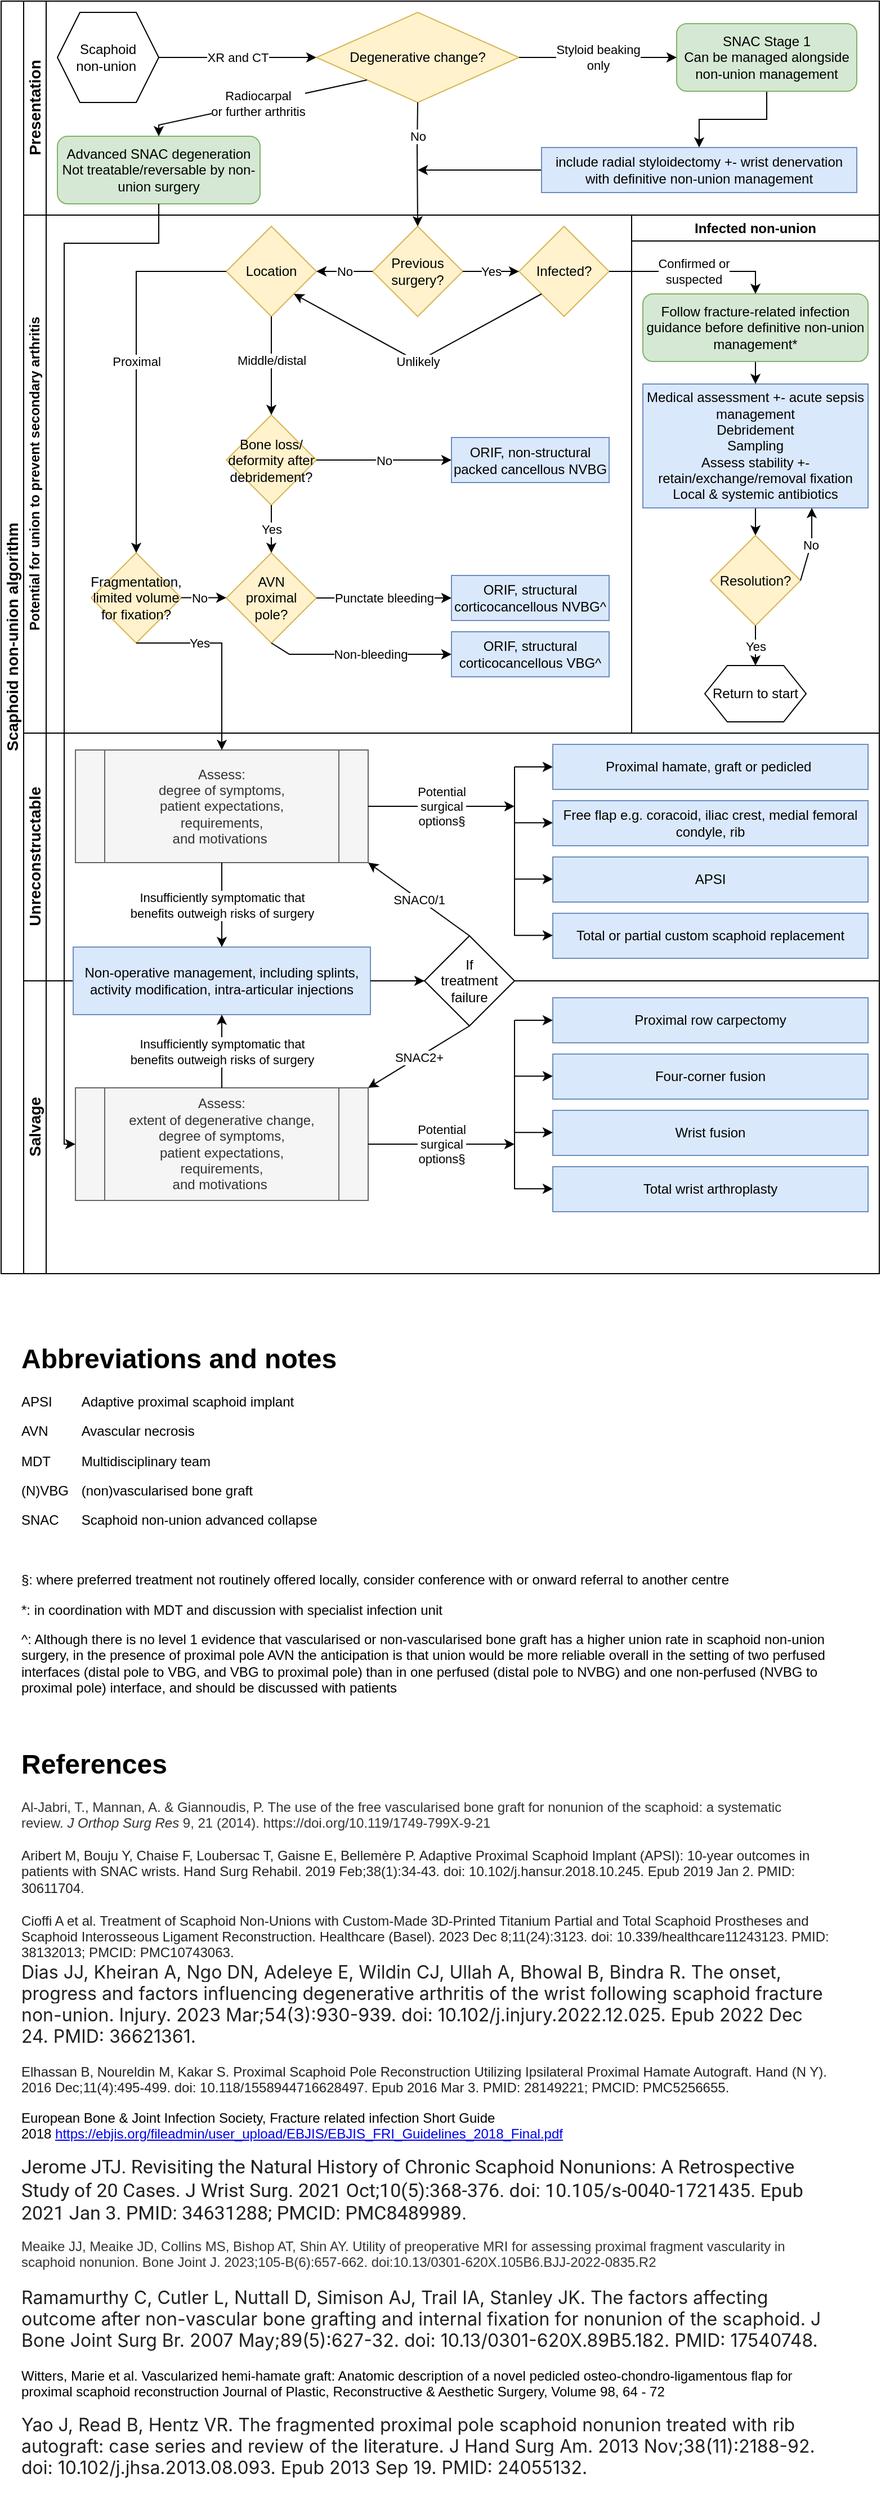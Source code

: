 <mxfile version="24.7.17">
  <diagram id="prtHgNgQTEPvFCAcTncT" name="Page-1">
    <mxGraphModel dx="1247" dy="982" grid="1" gridSize="10" guides="1" tooltips="1" connect="1" arrows="1" fold="1" page="1" pageScale="1" pageWidth="827" pageHeight="1169" math="0" shadow="0">
      <root>
        <mxCell id="0" />
        <mxCell id="1" parent="0" />
        <mxCell id="dNxyNK7c78bLwvsdeMH5-19" value="Scaphoid non-union algorithm" style="swimlane;html=1;childLayout=stackLayout;resizeParent=1;resizeParentMax=0;horizontal=0;startSize=20;horizontalStack=0;fontSize=14;" parent="1" vertex="1">
          <mxGeometry x="24" y="15" width="780" height="1130" as="geometry" />
        </mxCell>
        <mxCell id="dNxyNK7c78bLwvsdeMH5-20" value="Presentation" style="swimlane;html=1;startSize=20;horizontal=0;fontSize=14;" parent="dNxyNK7c78bLwvsdeMH5-19" vertex="1">
          <mxGeometry x="20" width="760" height="190" as="geometry" />
        </mxCell>
        <mxCell id="KyIwBhKpUNpI25Vdc8Lh-61" value="Degenerative change?" style="rhombus;whiteSpace=wrap;html=1;fillColor=#fff2cc;strokeColor=#d6b656;" parent="dNxyNK7c78bLwvsdeMH5-20" vertex="1">
          <mxGeometry x="260" y="10" width="180" height="80" as="geometry" />
        </mxCell>
        <mxCell id="KyIwBhKpUNpI25Vdc8Lh-89" value="" style="edgeStyle=orthogonalEdgeStyle;rounded=0;orthogonalLoop=1;jettySize=auto;html=1;" parent="dNxyNK7c78bLwvsdeMH5-20" source="KyIwBhKpUNpI25Vdc8Lh-63" target="KyIwBhKpUNpI25Vdc8Lh-88" edge="1">
          <mxGeometry relative="1" as="geometry" />
        </mxCell>
        <mxCell id="KyIwBhKpUNpI25Vdc8Lh-63" value="SNAC Stage 1&lt;div&gt;Can be managed alongside non-union management&lt;/div&gt;" style="rounded=1;whiteSpace=wrap;html=1;fillColor=#d5e8d4;strokeColor=#82b366;" parent="dNxyNK7c78bLwvsdeMH5-20" vertex="1">
          <mxGeometry x="580" y="20" width="160" height="60" as="geometry" />
        </mxCell>
        <mxCell id="KyIwBhKpUNpI25Vdc8Lh-64" value="" style="endArrow=classic;html=1;rounded=0;entryX=0;entryY=0.5;entryDx=0;entryDy=0;exitX=1;exitY=0.5;exitDx=0;exitDy=0;" parent="dNxyNK7c78bLwvsdeMH5-20" source="KyIwBhKpUNpI25Vdc8Lh-61" target="KyIwBhKpUNpI25Vdc8Lh-63" edge="1">
          <mxGeometry relative="1" as="geometry">
            <mxPoint x="390" y="49.5" as="sourcePoint" />
            <mxPoint x="490" y="49.5" as="targetPoint" />
          </mxGeometry>
        </mxCell>
        <mxCell id="KyIwBhKpUNpI25Vdc8Lh-65" value="Styloid beaking&lt;div&gt;only&lt;/div&gt;" style="edgeLabel;resizable=0;html=1;;align=center;verticalAlign=middle;" parent="KyIwBhKpUNpI25Vdc8Lh-64" connectable="0" vertex="1">
          <mxGeometry relative="1" as="geometry" />
        </mxCell>
        <mxCell id="KyIwBhKpUNpI25Vdc8Lh-66" value="Scaphoid&lt;div&gt;non-union&amp;nbsp;&lt;/div&gt;" style="shape=hexagon;perimeter=hexagonPerimeter2;whiteSpace=wrap;html=1;fixedSize=1;" parent="dNxyNK7c78bLwvsdeMH5-20" vertex="1">
          <mxGeometry x="30" y="10" width="90" height="80" as="geometry" />
        </mxCell>
        <mxCell id="KyIwBhKpUNpI25Vdc8Lh-59" value="Advanced SNAC degeneration&lt;div&gt;Not treatable/reversable by non-union surgery&lt;/div&gt;" style="rounded=1;whiteSpace=wrap;html=1;fillColor=#d5e8d4;strokeColor=#82b366;" parent="dNxyNK7c78bLwvsdeMH5-20" vertex="1">
          <mxGeometry x="30" y="120" width="180" height="60" as="geometry" />
        </mxCell>
        <mxCell id="KyIwBhKpUNpI25Vdc8Lh-67" value="" style="endArrow=classic;html=1;rounded=0;exitX=0;exitY=1;exitDx=0;exitDy=0;entryX=0.5;entryY=0;entryDx=0;entryDy=0;" parent="dNxyNK7c78bLwvsdeMH5-20" source="KyIwBhKpUNpI25Vdc8Lh-61" target="KyIwBhKpUNpI25Vdc8Lh-59" edge="1">
          <mxGeometry relative="1" as="geometry">
            <mxPoint x="240" y="90" as="sourcePoint" />
            <mxPoint x="60" y="150" as="targetPoint" />
            <Array as="points">
              <mxPoint x="120" y="110" />
            </Array>
          </mxGeometry>
        </mxCell>
        <mxCell id="KyIwBhKpUNpI25Vdc8Lh-68" value="Radiocarpal&lt;div&gt;or further arthritis&lt;/div&gt;" style="edgeLabel;resizable=0;html=1;;align=center;verticalAlign=middle;" parent="KyIwBhKpUNpI25Vdc8Lh-67" connectable="0" vertex="1">
          <mxGeometry relative="1" as="geometry" />
        </mxCell>
        <mxCell id="KyIwBhKpUNpI25Vdc8Lh-69" value="" style="endArrow=classic;html=1;rounded=0;exitX=1;exitY=0.5;exitDx=0;exitDy=0;entryX=0;entryY=0.5;entryDx=0;entryDy=0;" parent="dNxyNK7c78bLwvsdeMH5-20" source="KyIwBhKpUNpI25Vdc8Lh-66" target="KyIwBhKpUNpI25Vdc8Lh-61" edge="1">
          <mxGeometry relative="1" as="geometry">
            <mxPoint x="130" y="49.5" as="sourcePoint" />
            <mxPoint x="230" y="49.5" as="targetPoint" />
          </mxGeometry>
        </mxCell>
        <mxCell id="KyIwBhKpUNpI25Vdc8Lh-70" value="XR and CT" style="edgeLabel;resizable=0;html=1;;align=center;verticalAlign=middle;" parent="KyIwBhKpUNpI25Vdc8Lh-69" connectable="0" vertex="1">
          <mxGeometry relative="1" as="geometry" />
        </mxCell>
        <mxCell id="GJUMKdBJynLQCOJIfzVS-9" style="edgeStyle=orthogonalEdgeStyle;rounded=0;orthogonalLoop=1;jettySize=auto;html=1;exitX=0;exitY=0.5;exitDx=0;exitDy=0;" parent="dNxyNK7c78bLwvsdeMH5-20" source="KyIwBhKpUNpI25Vdc8Lh-88" edge="1">
          <mxGeometry relative="1" as="geometry">
            <mxPoint x="350" y="150" as="targetPoint" />
          </mxGeometry>
        </mxCell>
        <mxCell id="KyIwBhKpUNpI25Vdc8Lh-88" value="include radial styloidectomy +- wrist denervation with definitive non-union management" style="rounded=0;whiteSpace=wrap;html=1;fontFamily=Helvetica;fontSize=12;align=center;fillColor=#dae8fc;strokeColor=#6c8ebf;" parent="dNxyNK7c78bLwvsdeMH5-20" vertex="1">
          <mxGeometry x="460" y="130" width="280" height="40" as="geometry" />
        </mxCell>
        <mxCell id="dNxyNK7c78bLwvsdeMH5-21" value="Potential for union to prevent secondary arthritis" style="swimlane;html=1;startSize=20;horizontal=0;" parent="dNxyNK7c78bLwvsdeMH5-19" vertex="1">
          <mxGeometry x="20" y="190" width="760" height="460" as="geometry" />
        </mxCell>
        <mxCell id="KyIwBhKpUNpI25Vdc8Lh-51" value="Infected non-union" style="swimlane;whiteSpace=wrap;html=1;" parent="dNxyNK7c78bLwvsdeMH5-21" vertex="1">
          <mxGeometry x="540" width="220" height="460" as="geometry" />
        </mxCell>
        <mxCell id="GJUMKdBJynLQCOJIfzVS-12" style="edgeStyle=orthogonalEdgeStyle;rounded=0;orthogonalLoop=1;jettySize=auto;html=1;exitX=0.5;exitY=1;exitDx=0;exitDy=0;entryX=0.5;entryY=0;entryDx=0;entryDy=0;" parent="KyIwBhKpUNpI25Vdc8Lh-51" source="GJUMKdBJynLQCOJIfzVS-5" target="GJUMKdBJynLQCOJIfzVS-6" edge="1">
          <mxGeometry relative="1" as="geometry" />
        </mxCell>
        <mxCell id="GJUMKdBJynLQCOJIfzVS-5" value="Follow fracture-related infection guidance before definitive non-union management*" style="rounded=1;whiteSpace=wrap;html=1;fillColor=#d5e8d4;strokeColor=#82b366;" parent="KyIwBhKpUNpI25Vdc8Lh-51" vertex="1">
          <mxGeometry x="10" y="70" width="200" height="60" as="geometry" />
        </mxCell>
        <mxCell id="GJUMKdBJynLQCOJIfzVS-14" value="" style="edgeStyle=orthogonalEdgeStyle;rounded=0;orthogonalLoop=1;jettySize=auto;html=1;" parent="KyIwBhKpUNpI25Vdc8Lh-51" source="GJUMKdBJynLQCOJIfzVS-6" target="GJUMKdBJynLQCOJIfzVS-13" edge="1">
          <mxGeometry relative="1" as="geometry" />
        </mxCell>
        <mxCell id="GJUMKdBJynLQCOJIfzVS-6" value="Medical assessment +- acute sepsis management&lt;div&gt;Debridement&lt;/div&gt;&lt;div&gt;Sampling&lt;/div&gt;&lt;div&gt;Assess stability +- retain/exchange/removal fixation&lt;/div&gt;&lt;div&gt;Local &amp;amp; systemic antibiotics&lt;/div&gt;" style="rounded=0;whiteSpace=wrap;html=1;fontFamily=Helvetica;fontSize=12;align=center;fillColor=#dae8fc;strokeColor=#6c8ebf;" parent="KyIwBhKpUNpI25Vdc8Lh-51" vertex="1">
          <mxGeometry x="10" y="150" width="200" height="110" as="geometry" />
        </mxCell>
        <mxCell id="GJUMKdBJynLQCOJIfzVS-13" value="Resolution?" style="rhombus;whiteSpace=wrap;html=1;fillColor=#fff2cc;strokeColor=#d6b656;rounded=0;" parent="KyIwBhKpUNpI25Vdc8Lh-51" vertex="1">
          <mxGeometry x="70" y="284.5" width="80" height="80" as="geometry" />
        </mxCell>
        <mxCell id="GJUMKdBJynLQCOJIfzVS-15" value="" style="endArrow=classic;html=1;rounded=0;exitX=1;exitY=0.5;exitDx=0;exitDy=0;entryX=0.75;entryY=1;entryDx=0;entryDy=0;" parent="KyIwBhKpUNpI25Vdc8Lh-51" source="GJUMKdBJynLQCOJIfzVS-13" target="GJUMKdBJynLQCOJIfzVS-6" edge="1">
          <mxGeometry relative="1" as="geometry">
            <mxPoint x="170" y="320" as="sourcePoint" />
            <mxPoint x="270" y="320" as="targetPoint" />
            <Array as="points">
              <mxPoint x="160" y="290" />
            </Array>
          </mxGeometry>
        </mxCell>
        <mxCell id="GJUMKdBJynLQCOJIfzVS-16" value="No" style="edgeLabel;resizable=0;html=1;;align=center;verticalAlign=middle;" parent="GJUMKdBJynLQCOJIfzVS-15" connectable="0" vertex="1">
          <mxGeometry relative="1" as="geometry" />
        </mxCell>
        <mxCell id="GJUMKdBJynLQCOJIfzVS-17" value="Return to start" style="shape=hexagon;perimeter=hexagonPerimeter2;whiteSpace=wrap;html=1;fixedSize=1;" parent="KyIwBhKpUNpI25Vdc8Lh-51" vertex="1">
          <mxGeometry x="65" y="400" width="90" height="50" as="geometry" />
        </mxCell>
        <mxCell id="GJUMKdBJynLQCOJIfzVS-20" value="" style="endArrow=classic;html=1;rounded=0;exitX=0.5;exitY=1;exitDx=0;exitDy=0;entryX=0.5;entryY=0;entryDx=0;entryDy=0;" parent="KyIwBhKpUNpI25Vdc8Lh-51" source="GJUMKdBJynLQCOJIfzVS-13" target="GJUMKdBJynLQCOJIfzVS-17" edge="1">
          <mxGeometry relative="1" as="geometry">
            <mxPoint x="-240" y="340" as="sourcePoint" />
            <mxPoint x="-140" y="340" as="targetPoint" />
          </mxGeometry>
        </mxCell>
        <mxCell id="GJUMKdBJynLQCOJIfzVS-21" value="Yes" style="edgeLabel;resizable=0;html=1;;align=center;verticalAlign=middle;" parent="GJUMKdBJynLQCOJIfzVS-20" connectable="0" vertex="1">
          <mxGeometry relative="1" as="geometry" />
        </mxCell>
        <mxCell id="GJUMKdBJynLQCOJIfzVS-1" value="Previous surgery?" style="rhombus;whiteSpace=wrap;html=1;fillColor=#fff2cc;strokeColor=#d6b656;" parent="dNxyNK7c78bLwvsdeMH5-21" vertex="1">
          <mxGeometry x="310" y="10" width="80" height="80" as="geometry" />
        </mxCell>
        <mxCell id="GJUMKdBJynLQCOJIfzVS-3" value="Infected?" style="rhombus;whiteSpace=wrap;html=1;fillColor=#fff2cc;strokeColor=#d6b656;" parent="dNxyNK7c78bLwvsdeMH5-21" vertex="1">
          <mxGeometry x="440" y="10" width="80" height="80" as="geometry" />
        </mxCell>
        <mxCell id="GJUMKdBJynLQCOJIfzVS-10" value="" style="endArrow=classic;html=1;rounded=0;exitX=1;exitY=0.5;exitDx=0;exitDy=0;entryX=0.5;entryY=0;entryDx=0;entryDy=0;" parent="dNxyNK7c78bLwvsdeMH5-21" source="GJUMKdBJynLQCOJIfzVS-3" target="GJUMKdBJynLQCOJIfzVS-5" edge="1">
          <mxGeometry relative="1" as="geometry">
            <mxPoint x="300" y="150" as="sourcePoint" />
            <mxPoint x="400" y="150" as="targetPoint" />
            <Array as="points">
              <mxPoint x="650" y="50" />
            </Array>
          </mxGeometry>
        </mxCell>
        <mxCell id="GJUMKdBJynLQCOJIfzVS-11" value="Confirmed or&lt;div&gt;suspected&lt;/div&gt;" style="edgeLabel;resizable=0;html=1;;align=center;verticalAlign=middle;" parent="GJUMKdBJynLQCOJIfzVS-10" connectable="0" vertex="1">
          <mxGeometry relative="1" as="geometry" />
        </mxCell>
        <mxCell id="GJUMKdBJynLQCOJIfzVS-22" value="Location" style="rhombus;whiteSpace=wrap;html=1;fillColor=#fff2cc;strokeColor=#d6b656;" parent="dNxyNK7c78bLwvsdeMH5-21" vertex="1">
          <mxGeometry x="180" y="10" width="80" height="80" as="geometry" />
        </mxCell>
        <mxCell id="GJUMKdBJynLQCOJIfzVS-26" value="Bone loss/&lt;div&gt;deformity after debridement?&lt;/div&gt;" style="rhombus;whiteSpace=wrap;html=1;fillColor=#fff2cc;strokeColor=#d6b656;" parent="dNxyNK7c78bLwvsdeMH5-21" vertex="1">
          <mxGeometry x="180" y="177.5" width="80" height="80" as="geometry" />
        </mxCell>
        <mxCell id="GJUMKdBJynLQCOJIfzVS-30" value="Fragmentation, limited volume for fixation?" style="rhombus;whiteSpace=wrap;html=1;fillColor=#fff2cc;strokeColor=#d6b656;" parent="dNxyNK7c78bLwvsdeMH5-21" vertex="1">
          <mxGeometry x="60" y="300" width="80" height="80" as="geometry" />
        </mxCell>
        <mxCell id="GJUMKdBJynLQCOJIfzVS-32" value="AVN&lt;div&gt;proximal&lt;/div&gt;&lt;div&gt;pole?&lt;/div&gt;" style="rhombus;whiteSpace=wrap;html=1;fillColor=#fff2cc;strokeColor=#d6b656;" parent="dNxyNK7c78bLwvsdeMH5-21" vertex="1">
          <mxGeometry x="180" y="300" width="80" height="80" as="geometry" />
        </mxCell>
        <mxCell id="DTwYqxWka7T2AqBQr2B2-1" value="" style="endArrow=classic;html=1;rounded=0;exitX=0;exitY=0.5;exitDx=0;exitDy=0;entryX=0.5;entryY=0;entryDx=0;entryDy=0;" parent="dNxyNK7c78bLwvsdeMH5-21" source="GJUMKdBJynLQCOJIfzVS-22" target="GJUMKdBJynLQCOJIfzVS-30" edge="1">
          <mxGeometry relative="1" as="geometry">
            <mxPoint x="99.5" y="90" as="sourcePoint" />
            <mxPoint x="99.5" y="160" as="targetPoint" />
            <Array as="points">
              <mxPoint x="100" y="50" />
              <mxPoint x="100" y="130" />
            </Array>
          </mxGeometry>
        </mxCell>
        <mxCell id="DTwYqxWka7T2AqBQr2B2-2" value="Proximal" style="edgeLabel;resizable=0;html=1;;align=center;verticalAlign=middle;" parent="DTwYqxWka7T2AqBQr2B2-1" connectable="0" vertex="1">
          <mxGeometry relative="1" as="geometry">
            <mxPoint y="-5" as="offset" />
          </mxGeometry>
        </mxCell>
        <mxCell id="GJUMKdBJynLQCOJIfzVS-24" value="" style="endArrow=classic;html=1;rounded=0;exitX=0.5;exitY=1;exitDx=0;exitDy=0;entryX=0.5;entryY=0;entryDx=0;entryDy=0;" parent="dNxyNK7c78bLwvsdeMH5-21" source="GJUMKdBJynLQCOJIfzVS-22" target="GJUMKdBJynLQCOJIfzVS-26" edge="1">
          <mxGeometry relative="1" as="geometry">
            <mxPoint x="330" y="320" as="sourcePoint" />
            <mxPoint x="190" y="180" as="targetPoint" />
          </mxGeometry>
        </mxCell>
        <mxCell id="GJUMKdBJynLQCOJIfzVS-25" value="Middle/distal" style="edgeLabel;resizable=0;html=1;;align=center;verticalAlign=middle;" parent="GJUMKdBJynLQCOJIfzVS-24" connectable="0" vertex="1">
          <mxGeometry relative="1" as="geometry">
            <mxPoint y="-5" as="offset" />
          </mxGeometry>
        </mxCell>
        <mxCell id="DTwYqxWka7T2AqBQr2B2-3" value="" style="endArrow=classic;html=1;rounded=0;exitX=0;exitY=0.5;exitDx=0;exitDy=0;entryX=1;entryY=0.5;entryDx=0;entryDy=0;" parent="dNxyNK7c78bLwvsdeMH5-21" source="GJUMKdBJynLQCOJIfzVS-1" target="GJUMKdBJynLQCOJIfzVS-22" edge="1">
          <mxGeometry relative="1" as="geometry">
            <mxPoint x="300" y="430" as="sourcePoint" />
            <mxPoint x="400" y="430" as="targetPoint" />
          </mxGeometry>
        </mxCell>
        <mxCell id="DTwYqxWka7T2AqBQr2B2-4" value="No" style="edgeLabel;resizable=0;html=1;;align=center;verticalAlign=middle;" parent="DTwYqxWka7T2AqBQr2B2-3" connectable="0" vertex="1">
          <mxGeometry relative="1" as="geometry" />
        </mxCell>
        <mxCell id="DTwYqxWka7T2AqBQr2B2-5" value="" style="endArrow=classic;html=1;rounded=0;exitX=1;exitY=0.5;exitDx=0;exitDy=0;entryX=0;entryY=0.5;entryDx=0;entryDy=0;" parent="dNxyNK7c78bLwvsdeMH5-21" source="GJUMKdBJynLQCOJIfzVS-1" target="GJUMKdBJynLQCOJIfzVS-3" edge="1">
          <mxGeometry relative="1" as="geometry">
            <mxPoint x="320" y="270" as="sourcePoint" />
            <mxPoint x="420" y="270" as="targetPoint" />
          </mxGeometry>
        </mxCell>
        <mxCell id="DTwYqxWka7T2AqBQr2B2-6" value="Yes" style="edgeLabel;resizable=0;html=1;;align=center;verticalAlign=middle;" parent="DTwYqxWka7T2AqBQr2B2-5" connectable="0" vertex="1">
          <mxGeometry relative="1" as="geometry" />
        </mxCell>
        <mxCell id="DTwYqxWka7T2AqBQr2B2-7" value="" style="endArrow=classic;html=1;rounded=0;exitX=0;exitY=1;exitDx=0;exitDy=0;entryX=1;entryY=1;entryDx=0;entryDy=0;" parent="dNxyNK7c78bLwvsdeMH5-21" source="GJUMKdBJynLQCOJIfzVS-3" target="GJUMKdBJynLQCOJIfzVS-22" edge="1">
          <mxGeometry relative="1" as="geometry">
            <mxPoint x="300" y="120" as="sourcePoint" />
            <mxPoint x="400" y="120" as="targetPoint" />
            <Array as="points">
              <mxPoint x="350" y="130" />
            </Array>
          </mxGeometry>
        </mxCell>
        <mxCell id="DTwYqxWka7T2AqBQr2B2-8" value="Unlikely" style="edgeLabel;resizable=0;html=1;;align=center;verticalAlign=middle;" parent="DTwYqxWka7T2AqBQr2B2-7" connectable="0" vertex="1">
          <mxGeometry relative="1" as="geometry" />
        </mxCell>
        <mxCell id="DTwYqxWka7T2AqBQr2B2-9" value="ORIF, non-structural packed cancellous NVBG" style="rounded=0;whiteSpace=wrap;html=1;fontFamily=Helvetica;fontSize=12;align=center;fillColor=#dae8fc;strokeColor=#6c8ebf;" parent="dNxyNK7c78bLwvsdeMH5-21" vertex="1">
          <mxGeometry x="380" y="197.5" width="140" height="40" as="geometry" />
        </mxCell>
        <mxCell id="DTwYqxWka7T2AqBQr2B2-12" value="" style="endArrow=classic;html=1;rounded=0;exitX=1;exitY=0.5;exitDx=0;exitDy=0;entryX=0;entryY=0.5;entryDx=0;entryDy=0;" parent="dNxyNK7c78bLwvsdeMH5-21" source="GJUMKdBJynLQCOJIfzVS-26" target="DTwYqxWka7T2AqBQr2B2-9" edge="1">
          <mxGeometry relative="1" as="geometry">
            <mxPoint x="320" y="60" as="sourcePoint" />
            <mxPoint x="270" y="60" as="targetPoint" />
          </mxGeometry>
        </mxCell>
        <mxCell id="DTwYqxWka7T2AqBQr2B2-13" value="No" style="edgeLabel;resizable=0;html=1;;align=center;verticalAlign=middle;" parent="DTwYqxWka7T2AqBQr2B2-12" connectable="0" vertex="1">
          <mxGeometry relative="1" as="geometry" />
        </mxCell>
        <mxCell id="DTwYqxWka7T2AqBQr2B2-14" value="" style="endArrow=classic;html=1;rounded=0;exitX=1;exitY=0.5;exitDx=0;exitDy=0;" parent="dNxyNK7c78bLwvsdeMH5-21" edge="1">
          <mxGeometry relative="1" as="geometry">
            <mxPoint x="140" y="339.8" as="sourcePoint" />
            <mxPoint x="180" y="339.8" as="targetPoint" />
            <Array as="points" />
          </mxGeometry>
        </mxCell>
        <mxCell id="DTwYqxWka7T2AqBQr2B2-15" value="No" style="edgeLabel;resizable=0;html=1;;align=center;verticalAlign=middle;" parent="DTwYqxWka7T2AqBQr2B2-14" connectable="0" vertex="1">
          <mxGeometry relative="1" as="geometry">
            <mxPoint x="-4" as="offset" />
          </mxGeometry>
        </mxCell>
        <mxCell id="DTwYqxWka7T2AqBQr2B2-17" value="" style="endArrow=classic;html=1;rounded=0;exitX=0.5;exitY=1;exitDx=0;exitDy=0;entryX=0.5;entryY=0;entryDx=0;entryDy=0;" parent="dNxyNK7c78bLwvsdeMH5-21" source="GJUMKdBJynLQCOJIfzVS-26" target="GJUMKdBJynLQCOJIfzVS-32" edge="1">
          <mxGeometry relative="1" as="geometry">
            <mxPoint x="240" y="270" as="sourcePoint" />
            <mxPoint x="290" y="270" as="targetPoint" />
          </mxGeometry>
        </mxCell>
        <mxCell id="DTwYqxWka7T2AqBQr2B2-18" value="Yes" style="edgeLabel;resizable=0;html=1;;align=center;verticalAlign=middle;" parent="DTwYqxWka7T2AqBQr2B2-17" connectable="0" vertex="1">
          <mxGeometry relative="1" as="geometry" />
        </mxCell>
        <mxCell id="DTwYqxWka7T2AqBQr2B2-19" value="ORIF, structural corticocancellous NVBG^" style="rounded=0;whiteSpace=wrap;html=1;fontFamily=Helvetica;fontSize=12;align=center;fillColor=#dae8fc;strokeColor=#6c8ebf;" parent="dNxyNK7c78bLwvsdeMH5-21" vertex="1">
          <mxGeometry x="380" y="320" width="140" height="40" as="geometry" />
        </mxCell>
        <mxCell id="DTwYqxWka7T2AqBQr2B2-20" value="ORIF, structural corticocancellous VBG^" style="rounded=0;whiteSpace=wrap;html=1;fontFamily=Helvetica;fontSize=12;align=center;fillColor=#dae8fc;strokeColor=#6c8ebf;" parent="dNxyNK7c78bLwvsdeMH5-21" vertex="1">
          <mxGeometry x="380" y="370" width="140" height="40" as="geometry" />
        </mxCell>
        <mxCell id="DTwYqxWka7T2AqBQr2B2-21" value="" style="endArrow=classic;html=1;rounded=0;exitX=1;exitY=0.5;exitDx=0;exitDy=0;entryX=0;entryY=0.5;entryDx=0;entryDy=0;" parent="dNxyNK7c78bLwvsdeMH5-21" source="GJUMKdBJynLQCOJIfzVS-32" target="DTwYqxWka7T2AqBQr2B2-19" edge="1">
          <mxGeometry relative="1" as="geometry">
            <mxPoint x="270" y="339.66" as="sourcePoint" />
            <mxPoint x="370" y="339.66" as="targetPoint" />
          </mxGeometry>
        </mxCell>
        <mxCell id="DTwYqxWka7T2AqBQr2B2-22" value="Punctate bleeding" style="edgeLabel;resizable=0;html=1;;align=center;verticalAlign=middle;" parent="DTwYqxWka7T2AqBQr2B2-21" connectable="0" vertex="1">
          <mxGeometry relative="1" as="geometry" />
        </mxCell>
        <mxCell id="V9zsYjX7iu7tiQ65q-al-1" value="" style="endArrow=classic;html=1;rounded=0;exitX=0.5;exitY=1;exitDx=0;exitDy=0;entryX=0;entryY=0.5;entryDx=0;entryDy=0;" edge="1" parent="dNxyNK7c78bLwvsdeMH5-21" source="GJUMKdBJynLQCOJIfzVS-32" target="DTwYqxWka7T2AqBQr2B2-20">
          <mxGeometry relative="1" as="geometry">
            <mxPoint x="230" y="380" as="sourcePoint" />
            <mxPoint x="376" y="380" as="targetPoint" />
            <Array as="points">
              <mxPoint x="236" y="390" />
              <mxPoint x="296" y="390" />
            </Array>
          </mxGeometry>
        </mxCell>
        <mxCell id="V9zsYjX7iu7tiQ65q-al-2" value="Non-bleeding" style="edgeLabel;resizable=0;html=1;;align=center;verticalAlign=middle;" connectable="0" vertex="1" parent="V9zsYjX7iu7tiQ65q-al-1">
          <mxGeometry relative="1" as="geometry">
            <mxPoint x="9" as="offset" />
          </mxGeometry>
        </mxCell>
        <mxCell id="V9zsYjX7iu7tiQ65q-al-11" value="Unreconstructable" style="swimlane;html=1;startSize=20;horizontal=0;fontSize=14;" vertex="1" parent="dNxyNK7c78bLwvsdeMH5-19">
          <mxGeometry x="20" y="650" width="760" height="220" as="geometry">
            <mxRectangle x="20" y="320" width="670" height="30" as="alternateBounds" />
          </mxGeometry>
        </mxCell>
        <mxCell id="V9zsYjX7iu7tiQ65q-al-12" value="Total or partial custom scaphoid replacement" style="rounded=0;whiteSpace=wrap;html=1;fontFamily=Helvetica;fontSize=12;align=center;fillColor=#dae8fc;strokeColor=#6c8ebf;" vertex="1" parent="V9zsYjX7iu7tiQ65q-al-11">
          <mxGeometry x="470" y="160" width="280" height="40" as="geometry" />
        </mxCell>
        <mxCell id="V9zsYjX7iu7tiQ65q-al-13" value="APSI" style="rounded=0;whiteSpace=wrap;html=1;fontFamily=Helvetica;fontSize=12;align=center;fillColor=#dae8fc;strokeColor=#6c8ebf;" vertex="1" parent="V9zsYjX7iu7tiQ65q-al-11">
          <mxGeometry x="470" y="110" width="280" height="40" as="geometry" />
        </mxCell>
        <mxCell id="V9zsYjX7iu7tiQ65q-al-14" value="Free flap e.g. coracoid, iliac crest, medial femoral condyle, rib" style="rounded=0;whiteSpace=wrap;html=1;fontFamily=Helvetica;fontSize=12;align=center;fillColor=#dae8fc;strokeColor=#6c8ebf;" vertex="1" parent="V9zsYjX7iu7tiQ65q-al-11">
          <mxGeometry x="470" y="60" width="280" height="40" as="geometry" />
        </mxCell>
        <mxCell id="V9zsYjX7iu7tiQ65q-al-15" value="Proximal hamate, graft or pedicled&amp;nbsp;" style="rounded=0;whiteSpace=wrap;html=1;fontFamily=Helvetica;fontSize=12;align=center;fillColor=#dae8fc;strokeColor=#6c8ebf;" vertex="1" parent="V9zsYjX7iu7tiQ65q-al-11">
          <mxGeometry x="470" y="10" width="280" height="40" as="geometry" />
        </mxCell>
        <mxCell id="V9zsYjX7iu7tiQ65q-al-18" value="Assess:&lt;div&gt;degree of symptoms,&lt;/div&gt;&lt;div&gt;patient expectations,&lt;/div&gt;&lt;div&gt;requirements,&lt;/div&gt;&lt;div&gt;and motivations&amp;nbsp;&lt;/div&gt;" style="shape=process;whiteSpace=wrap;html=1;backgroundOutline=1;fillColor=#f5f5f5;fontColor=#333333;strokeColor=#666666;" vertex="1" parent="V9zsYjX7iu7tiQ65q-al-11">
          <mxGeometry x="46" y="15" width="260" height="100" as="geometry" />
        </mxCell>
        <mxCell id="V9zsYjX7iu7tiQ65q-al-33" value="" style="endArrow=none;html=1;rounded=0;" edge="1" parent="V9zsYjX7iu7tiQ65q-al-11">
          <mxGeometry width="50" height="50" relative="1" as="geometry">
            <mxPoint x="436" y="180" as="sourcePoint" />
            <mxPoint x="436" y="30" as="targetPoint" />
          </mxGeometry>
        </mxCell>
        <mxCell id="V9zsYjX7iu7tiQ65q-al-36" value="" style="endArrow=classic;html=1;rounded=0;entryX=0;entryY=0.5;entryDx=0;entryDy=0;" edge="1" parent="V9zsYjX7iu7tiQ65q-al-11" target="V9zsYjX7iu7tiQ65q-al-15">
          <mxGeometry width="50" height="50" relative="1" as="geometry">
            <mxPoint x="436" y="30" as="sourcePoint" />
            <mxPoint x="486" y="-25" as="targetPoint" />
          </mxGeometry>
        </mxCell>
        <mxCell id="V9zsYjX7iu7tiQ65q-al-37" value="" style="endArrow=classic;html=1;rounded=0;entryX=0;entryY=0.5;entryDx=0;entryDy=0;" edge="1" parent="V9zsYjX7iu7tiQ65q-al-11">
          <mxGeometry width="50" height="50" relative="1" as="geometry">
            <mxPoint x="436" y="79.66" as="sourcePoint" />
            <mxPoint x="470" y="79.66" as="targetPoint" />
          </mxGeometry>
        </mxCell>
        <mxCell id="V9zsYjX7iu7tiQ65q-al-38" value="" style="endArrow=classic;html=1;rounded=0;entryX=0;entryY=0.5;entryDx=0;entryDy=0;" edge="1" parent="V9zsYjX7iu7tiQ65q-al-11">
          <mxGeometry width="50" height="50" relative="1" as="geometry">
            <mxPoint x="436" y="129.66" as="sourcePoint" />
            <mxPoint x="470" y="129.66" as="targetPoint" />
          </mxGeometry>
        </mxCell>
        <mxCell id="V9zsYjX7iu7tiQ65q-al-39" value="" style="endArrow=classic;html=1;rounded=0;entryX=0;entryY=0.5;entryDx=0;entryDy=0;" edge="1" parent="V9zsYjX7iu7tiQ65q-al-11">
          <mxGeometry width="50" height="50" relative="1" as="geometry">
            <mxPoint x="436" y="179.66" as="sourcePoint" />
            <mxPoint x="470" y="179.66" as="targetPoint" />
          </mxGeometry>
        </mxCell>
        <mxCell id="V9zsYjX7iu7tiQ65q-al-40" value="" style="endArrow=classic;html=1;rounded=0;exitX=1;exitY=0.5;exitDx=0;exitDy=0;" edge="1" parent="V9zsYjX7iu7tiQ65q-al-11" source="V9zsYjX7iu7tiQ65q-al-18">
          <mxGeometry relative="1" as="geometry">
            <mxPoint x="316" y="79.8" as="sourcePoint" />
            <mxPoint x="436" y="65" as="targetPoint" />
          </mxGeometry>
        </mxCell>
        <mxCell id="V9zsYjX7iu7tiQ65q-al-41" value="Potential&lt;div&gt;surgical&lt;div&gt;options§&lt;/div&gt;&lt;/div&gt;" style="edgeLabel;resizable=0;html=1;;align=center;verticalAlign=middle;" connectable="0" vertex="1" parent="V9zsYjX7iu7tiQ65q-al-40">
          <mxGeometry relative="1" as="geometry" />
        </mxCell>
        <mxCell id="V9zsYjX7iu7tiQ65q-al-4" value="Salvage" style="swimlane;html=1;startSize=20;horizontal=0;fontSize=14;" vertex="1" parent="dNxyNK7c78bLwvsdeMH5-19">
          <mxGeometry x="20" y="870" width="760" height="260" as="geometry">
            <mxRectangle x="20" y="240" width="430" height="30" as="alternateBounds" />
          </mxGeometry>
        </mxCell>
        <mxCell id="V9zsYjX7iu7tiQ65q-al-6" value="Assess:&lt;div&gt;extent of degenerative change,&lt;/div&gt;&lt;div&gt;degree of symptoms,&lt;/div&gt;&lt;div&gt;patient expectations,&lt;/div&gt;&lt;div&gt;requirements,&lt;/div&gt;&lt;div&gt;and motivations&amp;nbsp;&lt;/div&gt;" style="shape=process;whiteSpace=wrap;html=1;backgroundOutline=1;fillColor=#f5f5f5;fontColor=#333333;strokeColor=#666666;" vertex="1" parent="V9zsYjX7iu7tiQ65q-al-4">
          <mxGeometry x="46" y="95" width="260" height="100" as="geometry" />
        </mxCell>
        <mxCell id="V9zsYjX7iu7tiQ65q-al-7" value="Proximal row carpectomy" style="rounded=0;whiteSpace=wrap;html=1;fontFamily=Helvetica;fontSize=12;align=center;fillColor=#dae8fc;strokeColor=#6c8ebf;" vertex="1" parent="V9zsYjX7iu7tiQ65q-al-4">
          <mxGeometry x="470" y="15" width="280" height="40" as="geometry" />
        </mxCell>
        <mxCell id="V9zsYjX7iu7tiQ65q-al-8" value="Four-corner fusion" style="rounded=0;whiteSpace=wrap;html=1;fontFamily=Helvetica;fontSize=12;align=center;fillColor=#dae8fc;strokeColor=#6c8ebf;" vertex="1" parent="V9zsYjX7iu7tiQ65q-al-4">
          <mxGeometry x="470" y="65" width="280" height="40" as="geometry" />
        </mxCell>
        <mxCell id="V9zsYjX7iu7tiQ65q-al-9" value="Total wrist arthroplasty" style="rounded=0;whiteSpace=wrap;html=1;fontFamily=Helvetica;fontSize=12;align=center;fillColor=#dae8fc;strokeColor=#6c8ebf;" vertex="1" parent="V9zsYjX7iu7tiQ65q-al-4">
          <mxGeometry x="470" y="165" width="280" height="40" as="geometry" />
        </mxCell>
        <mxCell id="V9zsYjX7iu7tiQ65q-al-10" value="Wrist fusion" style="rounded=0;whiteSpace=wrap;html=1;fontFamily=Helvetica;fontSize=12;align=center;fillColor=#dae8fc;strokeColor=#6c8ebf;" vertex="1" parent="V9zsYjX7iu7tiQ65q-al-4">
          <mxGeometry x="470" y="115" width="280" height="40" as="geometry" />
        </mxCell>
        <mxCell id="V9zsYjX7iu7tiQ65q-al-23" value="&lt;div&gt;If&lt;/div&gt;treatment&lt;div&gt;failure&lt;/div&gt;" style="rhombus;whiteSpace=wrap;html=1;" vertex="1" parent="V9zsYjX7iu7tiQ65q-al-4">
          <mxGeometry x="356" y="-40" width="80" height="80" as="geometry" />
        </mxCell>
        <mxCell id="V9zsYjX7iu7tiQ65q-al-5" value="Non-operative management, including splints, activity modification, intra-articular injections" style="rounded=0;whiteSpace=wrap;html=1;fontFamily=Helvetica;fontSize=12;align=center;fillColor=#dae8fc;strokeColor=#6c8ebf;" vertex="1" parent="V9zsYjX7iu7tiQ65q-al-4">
          <mxGeometry x="44" y="-30" width="264" height="60" as="geometry" />
        </mxCell>
        <mxCell id="V9zsYjX7iu7tiQ65q-al-27" value="" style="endArrow=classic;html=1;rounded=0;exitX=0.5;exitY=0;exitDx=0;exitDy=0;entryX=0.5;entryY=1;entryDx=0;entryDy=0;" edge="1" parent="V9zsYjX7iu7tiQ65q-al-4" source="V9zsYjX7iu7tiQ65q-al-6" target="V9zsYjX7iu7tiQ65q-al-5">
          <mxGeometry relative="1" as="geometry">
            <mxPoint x="186" y="85" as="sourcePoint" />
            <mxPoint x="286" y="85" as="targetPoint" />
          </mxGeometry>
        </mxCell>
        <mxCell id="V9zsYjX7iu7tiQ65q-al-28" value="&lt;span style=&quot;caret-color: rgb(0, 0, 0); color: rgb(0, 0, 0); font-family: Helvetica; font-size: 11px; font-style: normal; font-variant-caps: normal; font-weight: 400; letter-spacing: normal; orphans: auto; text-align: center; text-indent: 0px; text-transform: none; white-space: nowrap; widows: auto; word-spacing: 0px; -webkit-text-stroke-width: 0px; background-color: rgb(255, 255, 255); text-decoration: none; display: inline !important; float: none;&quot;&gt;Insufficiently symptomatic that&lt;/span&gt;&lt;div style=&quot;caret-color: rgb(0, 0, 0); color: rgb(0, 0, 0); font-family: Helvetica; font-size: 11px; font-style: normal; font-variant-caps: normal; font-weight: 400; letter-spacing: normal; orphans: auto; text-align: center; text-indent: 0px; text-transform: none; white-space: nowrap; widows: auto; word-spacing: 0px; -webkit-text-stroke-width: 0px; background-color: rgb(255, 255, 255); text-decoration: none;&quot;&gt;benefits outweigh risks of surgery&lt;/div&gt;" style="edgeLabel;resizable=0;html=1;;align=center;verticalAlign=middle;" connectable="0" vertex="1" parent="V9zsYjX7iu7tiQ65q-al-27">
          <mxGeometry relative="1" as="geometry" />
        </mxCell>
        <mxCell id="V9zsYjX7iu7tiQ65q-al-24" value="" style="endArrow=classic;html=1;rounded=0;exitX=1;exitY=0.5;exitDx=0;exitDy=0;entryX=0;entryY=0.5;entryDx=0;entryDy=0;" edge="1" parent="V9zsYjX7iu7tiQ65q-al-4" source="V9zsYjX7iu7tiQ65q-al-5" target="V9zsYjX7iu7tiQ65q-al-23">
          <mxGeometry width="50" height="50" relative="1" as="geometry">
            <mxPoint x="346" y="-305" as="sourcePoint" />
            <mxPoint x="396" y="-355" as="targetPoint" />
          </mxGeometry>
        </mxCell>
        <mxCell id="V9zsYjX7iu7tiQ65q-al-31" value="" style="endArrow=classic;html=1;rounded=0;exitX=0.5;exitY=1;exitDx=0;exitDy=0;entryX=1;entryY=0;entryDx=0;entryDy=0;" edge="1" parent="V9zsYjX7iu7tiQ65q-al-4" source="V9zsYjX7iu7tiQ65q-al-23" target="V9zsYjX7iu7tiQ65q-al-6">
          <mxGeometry relative="1" as="geometry">
            <mxPoint x="406" y="-30" as="sourcePoint" />
            <mxPoint x="396" y="85" as="targetPoint" />
          </mxGeometry>
        </mxCell>
        <mxCell id="V9zsYjX7iu7tiQ65q-al-32" value="SNAC2+" style="edgeLabel;resizable=0;html=1;;align=center;verticalAlign=middle;" connectable="0" vertex="1" parent="V9zsYjX7iu7tiQ65q-al-31">
          <mxGeometry relative="1" as="geometry" />
        </mxCell>
        <mxCell id="V9zsYjX7iu7tiQ65q-al-42" value="" style="endArrow=none;html=1;rounded=0;" edge="1" parent="V9zsYjX7iu7tiQ65q-al-4">
          <mxGeometry width="50" height="50" relative="1" as="geometry">
            <mxPoint x="436" y="185" as="sourcePoint" />
            <mxPoint x="436" y="35" as="targetPoint" />
          </mxGeometry>
        </mxCell>
        <mxCell id="V9zsYjX7iu7tiQ65q-al-43" value="" style="endArrow=classic;html=1;rounded=0;entryX=0;entryY=0.5;entryDx=0;entryDy=0;" edge="1" parent="V9zsYjX7iu7tiQ65q-al-4">
          <mxGeometry width="50" height="50" relative="1" as="geometry">
            <mxPoint x="436" y="35" as="sourcePoint" />
            <mxPoint x="470" y="35" as="targetPoint" />
          </mxGeometry>
        </mxCell>
        <mxCell id="V9zsYjX7iu7tiQ65q-al-44" value="" style="endArrow=classic;html=1;rounded=0;entryX=0;entryY=0.5;entryDx=0;entryDy=0;" edge="1" parent="V9zsYjX7iu7tiQ65q-al-4">
          <mxGeometry width="50" height="50" relative="1" as="geometry">
            <mxPoint x="436" y="84.66" as="sourcePoint" />
            <mxPoint x="470" y="84.66" as="targetPoint" />
          </mxGeometry>
        </mxCell>
        <mxCell id="V9zsYjX7iu7tiQ65q-al-45" value="" style="endArrow=classic;html=1;rounded=0;entryX=0;entryY=0.5;entryDx=0;entryDy=0;" edge="1" parent="V9zsYjX7iu7tiQ65q-al-4">
          <mxGeometry width="50" height="50" relative="1" as="geometry">
            <mxPoint x="436" y="134.66" as="sourcePoint" />
            <mxPoint x="470" y="134.66" as="targetPoint" />
          </mxGeometry>
        </mxCell>
        <mxCell id="V9zsYjX7iu7tiQ65q-al-46" value="" style="endArrow=classic;html=1;rounded=0;entryX=0;entryY=0.5;entryDx=0;entryDy=0;" edge="1" parent="V9zsYjX7iu7tiQ65q-al-4">
          <mxGeometry width="50" height="50" relative="1" as="geometry">
            <mxPoint x="436" y="184.66" as="sourcePoint" />
            <mxPoint x="470" y="184.66" as="targetPoint" />
          </mxGeometry>
        </mxCell>
        <mxCell id="V9zsYjX7iu7tiQ65q-al-47" value="" style="endArrow=classic;html=1;rounded=0;exitX=1;exitY=0.5;exitDx=0;exitDy=0;" edge="1" parent="V9zsYjX7iu7tiQ65q-al-4" source="V9zsYjX7iu7tiQ65q-al-6">
          <mxGeometry relative="1" as="geometry">
            <mxPoint x="308" y="144.8" as="sourcePoint" />
            <mxPoint x="436" y="145" as="targetPoint" />
          </mxGeometry>
        </mxCell>
        <mxCell id="V9zsYjX7iu7tiQ65q-al-48" value="Potential&lt;div&gt;surgical&lt;div&gt;options§&lt;/div&gt;&lt;/div&gt;" style="edgeLabel;resizable=0;html=1;;align=center;verticalAlign=middle;" connectable="0" vertex="1" parent="V9zsYjX7iu7tiQ65q-al-47">
          <mxGeometry relative="1" as="geometry" />
        </mxCell>
        <mxCell id="GJUMKdBJynLQCOJIfzVS-7" value="" style="endArrow=classic;html=1;rounded=0;exitX=0.5;exitY=1;exitDx=0;exitDy=0;entryX=0.5;entryY=0;entryDx=0;entryDy=0;" parent="dNxyNK7c78bLwvsdeMH5-19" edge="1" target="GJUMKdBJynLQCOJIfzVS-1" source="KyIwBhKpUNpI25Vdc8Lh-61">
          <mxGeometry relative="1" as="geometry">
            <mxPoint x="369.5" y="100" as="sourcePoint" />
            <mxPoint x="369.5" y="270" as="targetPoint" />
            <Array as="points">
              <mxPoint x="369.5" y="130" />
            </Array>
          </mxGeometry>
        </mxCell>
        <mxCell id="GJUMKdBJynLQCOJIfzVS-8" value="No" style="edgeLabel;resizable=0;html=1;;align=center;verticalAlign=middle;" parent="GJUMKdBJynLQCOJIfzVS-7" connectable="0" vertex="1">
          <mxGeometry relative="1" as="geometry">
            <mxPoint y="-25" as="offset" />
          </mxGeometry>
        </mxCell>
        <mxCell id="V9zsYjX7iu7tiQ65q-al-21" value="" style="endArrow=classic;html=1;rounded=0;exitX=0.5;exitY=1;exitDx=0;exitDy=0;entryX=0.5;entryY=0;entryDx=0;entryDy=0;" edge="1" parent="dNxyNK7c78bLwvsdeMH5-19" source="GJUMKdBJynLQCOJIfzVS-30" target="V9zsYjX7iu7tiQ65q-al-18">
          <mxGeometry relative="1" as="geometry">
            <mxPoint x="126" y="615" as="sourcePoint" />
            <mxPoint x="226" y="615" as="targetPoint" />
            <Array as="points">
              <mxPoint x="196" y="570" />
            </Array>
          </mxGeometry>
        </mxCell>
        <mxCell id="V9zsYjX7iu7tiQ65q-al-22" value="Yes" style="edgeLabel;resizable=0;html=1;;align=center;verticalAlign=middle;" connectable="0" vertex="1" parent="V9zsYjX7iu7tiQ65q-al-21">
          <mxGeometry relative="1" as="geometry">
            <mxPoint x="-20" y="-10" as="offset" />
          </mxGeometry>
        </mxCell>
        <mxCell id="V9zsYjX7iu7tiQ65q-al-25" value="" style="endArrow=classic;html=1;rounded=0;exitX=0.5;exitY=1;exitDx=0;exitDy=0;entryX=0.5;entryY=0;entryDx=0;entryDy=0;" edge="1" parent="dNxyNK7c78bLwvsdeMH5-19" source="V9zsYjX7iu7tiQ65q-al-18" target="V9zsYjX7iu7tiQ65q-al-5">
          <mxGeometry relative="1" as="geometry">
            <mxPoint x="216" y="800" as="sourcePoint" />
            <mxPoint x="316" y="800" as="targetPoint" />
          </mxGeometry>
        </mxCell>
        <mxCell id="V9zsYjX7iu7tiQ65q-al-26" value="Insufficiently symptomatic that&lt;div&gt;benefits outweigh risks of surgery&lt;/div&gt;" style="edgeLabel;resizable=0;html=1;;align=center;verticalAlign=middle;" connectable="0" vertex="1" parent="V9zsYjX7iu7tiQ65q-al-25">
          <mxGeometry relative="1" as="geometry" />
        </mxCell>
        <mxCell id="V9zsYjX7iu7tiQ65q-al-29" value="" style="endArrow=classic;html=1;rounded=0;exitX=0.5;exitY=0;exitDx=0;exitDy=0;entryX=1;entryY=1;entryDx=0;entryDy=0;" edge="1" parent="dNxyNK7c78bLwvsdeMH5-19" source="V9zsYjX7iu7tiQ65q-al-23" target="V9zsYjX7iu7tiQ65q-al-18">
          <mxGeometry relative="1" as="geometry">
            <mxPoint x="336" y="685" as="sourcePoint" />
            <mxPoint x="416" y="775" as="targetPoint" />
          </mxGeometry>
        </mxCell>
        <mxCell id="V9zsYjX7iu7tiQ65q-al-30" value="SNAC0/1" style="edgeLabel;resizable=0;html=1;;align=center;verticalAlign=middle;" connectable="0" vertex="1" parent="V9zsYjX7iu7tiQ65q-al-29">
          <mxGeometry relative="1" as="geometry" />
        </mxCell>
        <mxCell id="V9zsYjX7iu7tiQ65q-al-49" style="edgeStyle=orthogonalEdgeStyle;rounded=0;orthogonalLoop=1;jettySize=auto;html=1;exitX=0.5;exitY=1;exitDx=0;exitDy=0;entryX=0;entryY=0.5;entryDx=0;entryDy=0;" edge="1" parent="dNxyNK7c78bLwvsdeMH5-19" source="KyIwBhKpUNpI25Vdc8Lh-59" target="V9zsYjX7iu7tiQ65q-al-6">
          <mxGeometry relative="1" as="geometry">
            <Array as="points">
              <mxPoint x="140" y="215" />
              <mxPoint x="56" y="215" />
              <mxPoint x="56" y="1015" />
            </Array>
          </mxGeometry>
        </mxCell>
        <mxCell id="GJUMKdBJynLQCOJIfzVS-18" value="&lt;h1 style=&quot;margin-top: 0px;&quot;&gt;Abbreviations and notes&lt;/h1&gt;&lt;p&gt;&lt;span style=&quot;font-size: 12px; font-weight: normal;&quot;&gt;APSI&lt;span style=&quot;white-space: pre;&quot;&gt;&#x9;&lt;/span&gt;Adaptive proximal scaphoid implant&lt;br&gt;&lt;/span&gt;&lt;/p&gt;&lt;p&gt;&lt;span style=&quot;font-size: 12px; font-weight: normal;&quot;&gt;AVN&lt;span style=&quot;white-space: pre;&quot;&gt;&#x9;&lt;/span&gt;&lt;span style=&quot;white-space: pre;&quot;&gt;&#x9;Avascular necrosis&lt;/span&gt;&lt;/span&gt;&lt;/p&gt;&lt;p&gt;&lt;/p&gt;&lt;p&gt;MDT&lt;span style=&quot;white-space: pre;&quot;&gt;&#x9;&lt;/span&gt;Multidisciplinary team&lt;span style=&quot;font-size: 12px; font-weight: normal;&quot;&gt;&lt;span style=&quot;white-space: pre;&quot;&gt;&lt;br&gt;&lt;/span&gt;&lt;/span&gt;&lt;/p&gt;&lt;p&gt;&lt;span style=&quot;font-size: 12px; font-weight: normal;&quot;&gt;(N)VBG&lt;span style=&quot;white-space: pre;&quot;&gt;&#x9;&lt;/span&gt;(non)vascularised bone graft&amp;nbsp;&lt;br&gt;&lt;/span&gt;&lt;/p&gt;&lt;p&gt;SNAC&lt;span style=&quot;white-space: pre;&quot;&gt;&#x9;&lt;/span&gt;Scaphoid non-union advanced collapse&lt;span style=&quot;font-size: 12px; font-weight: normal;&quot;&gt;&lt;br&gt;&lt;/span&gt;&lt;/p&gt;&lt;p&gt;&lt;br&gt;&lt;/p&gt;&lt;p&gt;&lt;span style=&quot;font-size: 12px; font-weight: 400;&quot;&gt;§: where preferred treatment not routinely offered locally, consider conference with or onward referral to another centre&lt;br&gt;&lt;/span&gt;&lt;/p&gt;&lt;p&gt;*&lt;span style=&quot;white-space: pre;&quot;&gt;: &lt;/span&gt;in coordination with MDT and discussion with specialist infection unit&lt;/p&gt;&lt;p&gt;&lt;/p&gt;&lt;p&gt;&lt;/p&gt;&lt;p&gt;^&lt;span style=&quot;white-space: pre;&quot;&gt;: &lt;/span&gt;Although there is no level 1 evidence that vascularised or non-vascularised bone graft has a higher union rate in scaphoid non-union surgery, in the presence of proximal pole AVN the anticipation is that union would be more reliable overall in the setting of two perfused interfaces (distal pole to VBG, and VBG to proximal pole) than in one perfused (distal pole to NVBG) and one non-perfused (NVBG to proximal pole) interface, and should be discussed with patients&lt;/p&gt;" style="text;html=1;whiteSpace=wrap;overflow=hidden;rounded=0;" parent="1" vertex="1">
          <mxGeometry x="40" y="1200" width="730" height="320" as="geometry" />
        </mxCell>
        <mxCell id="GJUMKdBJynLQCOJIfzVS-19" value="&lt;h1 style=&quot;margin-top: 0px;&quot;&gt;References&lt;/h1&gt;&lt;div&gt;&lt;span style=&quot;background-color: rgb(255, 255, 255); caret-color: rgb(51, 51, 51); color: rgb(51, 51, 51);&quot;&gt;Al-Jabri, T., Mannan, A. &amp;amp; Giannoudis, P. The use of the free vascularised bone graft for nonunion of the scaphoid: a systematic review.&amp;nbsp;&lt;/span&gt;&lt;i style=&quot;background-color: rgb(255, 255, 255); margin: 0px; box-sizing: inherit; caret-color: rgb(51, 51, 51); color: rgb(51, 51, 51);&quot;&gt;J Orthop Surg Res&lt;/i&gt;&lt;span style=&quot;background-color: rgb(255, 255, 255); caret-color: rgb(51, 51, 51); color: rgb(51, 51, 51);&quot;&gt;&amp;nbsp;&lt;/span&gt;&lt;span style=&quot;background-color: rgb(255, 255, 255); margin: 0px; box-sizing: inherit; caret-color: rgb(51, 51, 51); color: rgb(51, 51, 51);&quot;&gt;9&lt;/span&gt;&lt;span style=&quot;background-color: rgb(255, 255, 255); caret-color: rgb(51, 51, 51); color: rgb(51, 51, 51);&quot;&gt;, 21 (2014). https://doi.org/10.119/1749-799X-9-21&lt;/span&gt;&lt;span style=&quot;caret-color: rgb(33, 33, 33); color: rgb(33, 33, 33); background-color: rgb(255, 255, 255);&quot;&gt;&lt;br&gt;&lt;/span&gt;&lt;/div&gt;&lt;div&gt;&lt;span style=&quot;background-color: rgb(255, 255, 255); caret-color: rgb(51, 51, 51); color: rgb(51, 51, 51);&quot;&gt;&lt;br&gt;&lt;/span&gt;&lt;/div&gt;&lt;div&gt;&lt;span style=&quot;caret-color: rgb(33, 33, 33); color: rgb(33, 33, 33); background-color: rgb(255, 255, 255);&quot;&gt;Aribert M, Bouju Y, Chaise F, Loubersac T, Gaisne E, Bellemère P. Adaptive Proximal Scaphoid Implant (APSI): 10-year outcomes in patients with SNAC wrists. Hand Surg Rehabil. 2019 Feb;38(1):34-43. doi: 10.102/j.hansur.2018.10.245. Epub 2019 Jan 2. PMID: 30611704.&lt;/span&gt;&lt;span style=&quot;caret-color: rgb(33, 33, 33); color: rgb(33, 33, 33); background-color: rgb(255, 255, 255);&quot;&gt;&lt;br&gt;&lt;/span&gt;&lt;/div&gt;&lt;div&gt;&lt;span style=&quot;caret-color: rgb(33, 33, 33); color: rgb(33, 33, 33); background-color: rgb(255, 255, 255);&quot;&gt;&lt;br&gt;&lt;/span&gt;&lt;/div&gt;&lt;div&gt;&lt;span style=&quot;caret-color: rgb(33, 33, 33); color: rgb(33, 33, 33); background-color: rgb(255, 255, 255);&quot;&gt;Cioffi A et al. Treatment of Scaphoid Non-Unions with Custom-Made 3D-Printed Titanium Partial and Total Scaphoid Prostheses and Scaphoid Interosseous Ligament Reconstruction. Healthcare (Basel). 2023 Dec 8;11(24):3123. doi: 10.339/healthcare11243123. PMID: 38132013; PMCID: PMC10743063.&lt;/span&gt;&lt;span style=&quot;font-size: 12px; font-weight: 400;&quot;&gt;&lt;br&gt;&lt;/span&gt;&lt;/div&gt;&lt;div&gt;&lt;span style=&quot;font-size: 16px; caret-color: rgb(33, 33, 33); color: rgb(33, 33, 33); font-family: BlinkMacSystemFont, -apple-system, &amp;quot;Segoe UI&amp;quot;, Roboto, Oxygen, Ubuntu, Cantarell, &amp;quot;Fira Sans&amp;quot;, &amp;quot;Droid Sans&amp;quot;, &amp;quot;Helvetica Neue&amp;quot;, sans-serif; background-color: rgb(255, 255, 255);&quot;&gt;Dias JJ, Kheiran A, Ngo DN, Adeleye E, Wildin CJ, Ullah A, Bhowal B, Bindra R. The onset, progress and factors influencing degenerative arthritis of the wrist following scaphoid fracture non-union. Injury. 2023 Mar;54(3):930-939. doi: 10.102/j.injury.2022.12.025. Epub 2022 Dec 24. PMID: 36621361.&lt;/span&gt;&lt;span style=&quot;caret-color: rgb(33, 33, 33); color: rgb(33, 33, 33); background-color: rgb(255, 255, 255);&quot;&gt;&lt;br&gt;&lt;/span&gt;&lt;/div&gt;&lt;div&gt;&lt;span style=&quot;caret-color: rgb(33, 33, 33); color: rgb(33, 33, 33); background-color: rgb(255, 255, 255);&quot;&gt;&lt;br&gt;&lt;/span&gt;&lt;/div&gt;&lt;div&gt;&lt;span style=&quot;caret-color: rgb(33, 33, 33); color: rgb(33, 33, 33); background-color: rgb(255, 255, 255);&quot;&gt;Elhassan B, Noureldin M, Kakar S. Proximal Scaphoid Pole Reconstruction Utilizing Ipsilateral Proximal Hamate Autograft. Hand (N Y). 2016 Dec;11(4):495-499. doi: 10.118/1558944716628497. Epub 2016 Mar 3. PMID: 28149221; PMCID: PMC5256655.&lt;/span&gt;&lt;span style=&quot;caret-color: rgb(33, 33, 33); color: rgb(33, 33, 33); background-color: rgb(255, 255, 255);&quot;&gt;&lt;br&gt;&lt;/span&gt;&lt;/div&gt;&lt;p style=&quot;&quot;&gt;&lt;font face=&quot;Helvetica&quot; style=&quot;font-size: 12px;&quot;&gt;European Bone &amp;amp; Joint Infection Society, Fracture related infection Short Guide 2018&amp;nbsp;&lt;a href=&quot;https://ebjis.org/fileadmin/user_upload/EBJIS/EBJIS_FRI_Guidelines_2018_Final.pdf&quot;&gt;https://ebjis.org/fileadmin/user_upload/EBJIS/EBJIS_FRI_Guidelines_2018_Final.pdf&lt;/a&gt;&lt;/font&gt;&lt;/p&gt;&lt;p style=&quot;&quot;&gt;&lt;span style=&quot;caret-color: rgb(33, 33, 33); color: rgb(33, 33, 33); font-family: Roboto, &amp;quot;Helvetica Neue&amp;quot;, Arial, Tahoma; font-size: 17px; background-color: rgb(255, 255, 255);&quot;&gt;Jerome JTJ. Revisiting the Natural History of Chronic Scaphoid Nonunions: A Retrospective Study of 20 Cases. J Wrist Surg. 2021 Oct;10(5):368-376. doi: 10.105/s-0040-1721435. Epub 2021 Jan 3. PMID: 34631288; PMCID: PMC8489989.&lt;/span&gt;&lt;span style=&quot;caret-color: rgb(51, 51, 51); color: rgb(51, 51, 51); background-color: rgb(255, 255, 255);&quot;&gt;&lt;br&gt;&lt;/span&gt;&lt;/p&gt;&lt;p style=&quot;&quot;&gt;&lt;span style=&quot;caret-color: rgb(51, 51, 51); color: rgb(51, 51, 51); background-color: rgb(255, 255, 255);&quot;&gt;Meaike JJ, Meaike JD, Collins MS, Bishop AT, Shin AY. Utility of preoperative MRI for assessing proximal fragment vascularity in scaphoid nonunion. Bone Joint J. 2023;105-B(6):657-662. doi:10.13/0301-620X.105B6.BJJ-2022-0835.R2&lt;/span&gt;&lt;font face=&quot;Helvetica&quot; style=&quot;font-size: 12px;&quot;&gt;&lt;br&gt;&lt;span style=&quot;caret-color: rgb(33, 33, 33); color: rgb(33, 33, 33); background-color: rgb(255, 255, 255);&quot;&gt;&lt;br&gt;&lt;/span&gt;&lt;/font&gt;&lt;span style=&quot;font-size: 16px; caret-color: rgb(33, 33, 33); color: rgb(33, 33, 33); font-family: BlinkMacSystemFont, -apple-system, &amp;quot;Segoe UI&amp;quot;, Roboto, Oxygen, Ubuntu, Cantarell, &amp;quot;Fira Sans&amp;quot;, &amp;quot;Droid Sans&amp;quot;, &amp;quot;Helvetica Neue&amp;quot;, sans-serif; background-color: rgb(255, 255, 255);&quot;&gt;Ramamurthy C, Cutler L, Nuttall D, Simison AJ, Trail IA, Stanley JK. The factors affecting outcome after non-vascular bone grafting and internal fixation for nonunion of the scaphoid. J Bone Joint Surg Br. 2007 May;89(5):627-32. doi: 10.13/0301-620X.89B5.182. PMID: 17540748.&lt;/span&gt;&lt;font face=&quot;Helvetica&quot; style=&quot;font-size: 12px;&quot;&gt;&lt;span style=&quot;caret-color: rgb(33, 33, 33); color: rgb(33, 33, 33); background-color: rgb(255, 255, 255);&quot;&gt;&lt;br&gt;&lt;br&gt;&lt;/span&gt;&lt;/font&gt;Witters, Marie et al.&amp;nbsp;&lt;font face=&quot;Helvetica&quot; style=&quot;font-size: 12px;&quot;&gt;Vascularized hemi-hamate graft: Anatomic description of a novel pedicled osteo-chondro-ligamentous flap for proximal scaphoid reconstruction Journal of Plastic, Reconstructive &amp;amp; Aesthetic Surgery, Volume 98, 64 - 72&lt;/font&gt;&lt;/p&gt;&lt;p style=&quot;&quot;&gt;&lt;span style=&quot;font-size: 16px; caret-color: rgb(33, 33, 33); color: rgb(33, 33, 33); font-family: BlinkMacSystemFont, -apple-system, &amp;quot;Segoe UI&amp;quot;, Roboto, Oxygen, Ubuntu, Cantarell, &amp;quot;Fira Sans&amp;quot;, &amp;quot;Droid Sans&amp;quot;, &amp;quot;Helvetica Neue&amp;quot;, sans-serif; background-color: rgb(255, 255, 255);&quot;&gt;Yao J, Read B, Hentz VR. The fragmented proximal pole scaphoid nonunion treated with rib autograft: case series and review of the literature. J Hand Surg Am. 2013 Nov;38(11):2188-92. doi: 10.102/j.jhsa.2013.08.093. Epub 2013 Sep 19. PMID: 24055132.&lt;/span&gt;&lt;font face=&quot;Helvetica&quot; style=&quot;font-size: 12px;&quot;&gt;&lt;br&gt;&lt;span style=&quot;caret-color: rgb(33, 33, 33); color: rgb(33, 33, 33); background-color: rgb(255, 255, 255);&quot;&gt;&lt;br&gt;&lt;/span&gt;&lt;span style=&quot;caret-color: rgb(33, 33, 33); color: rgb(33, 33, 33); background-color: rgb(255, 255, 255);&quot;&gt;&lt;br&gt;&lt;/span&gt;&lt;span style=&quot;caret-color: rgb(33, 33, 33); color: rgb(33, 33, 33); background-color: rgb(255, 255, 255);&quot;&gt;&lt;span style=&quot;caret-color: rgb(51, 51, 51); color: rgb(51, 51, 51);&quot;&gt;&lt;br&gt;&lt;/span&gt;&lt;/span&gt;&lt;br&gt;&lt;/font&gt;&lt;/p&gt;&lt;div style=&quot;font-size: 14px;&quot;&gt;&lt;span style=&quot;caret-color: rgb(33, 33, 33); color: rgb(33, 33, 33); font-family: BlinkMacSystemFont, -apple-system, &amp;quot;Segoe UI&amp;quot;, Roboto, Oxygen, Ubuntu, Cantarell, &amp;quot;Fira Sans&amp;quot;, &amp;quot;Droid Sans&amp;quot;, &amp;quot;Helvetica Neue&amp;quot;, sans-serif; background-color: rgb(255, 255, 255);&quot;&gt;&lt;font style=&quot;font-size: 14px;&quot;&gt;&lt;br&gt;&lt;/font&gt;&lt;/span&gt;&lt;/div&gt;&lt;div style=&quot;font-size: 14px;&quot;&gt;&lt;span style=&quot;caret-color: rgb(33, 33, 33); color: rgb(33, 33, 33); font-family: BlinkMacSystemFont, -apple-system, &amp;quot;Segoe UI&amp;quot;, Roboto, Oxygen, Ubuntu, Cantarell, &amp;quot;Fira Sans&amp;quot;, &amp;quot;Droid Sans&amp;quot;, &amp;quot;Helvetica Neue&amp;quot;, sans-serif; background-color: rgb(255, 255, 255);&quot;&gt;&lt;br&gt;&lt;/span&gt;&lt;/div&gt;" style="text;html=1;whiteSpace=wrap;overflow=hidden;rounded=0;" parent="1" vertex="1">
          <mxGeometry x="40" y="1560" width="720" height="670" as="geometry" />
        </mxCell>
      </root>
    </mxGraphModel>
  </diagram>
</mxfile>
